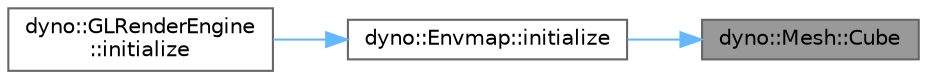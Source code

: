 digraph "dyno::Mesh::Cube"
{
 // LATEX_PDF_SIZE
  bgcolor="transparent";
  edge [fontname=Helvetica,fontsize=10,labelfontname=Helvetica,labelfontsize=10];
  node [fontname=Helvetica,fontsize=10,shape=box,height=0.2,width=0.4];
  rankdir="RL";
  Node1 [id="Node000001",label="dyno::Mesh::Cube",height=0.2,width=0.4,color="gray40", fillcolor="grey60", style="filled", fontcolor="black",tooltip=" "];
  Node1 -> Node2 [id="edge1_Node000001_Node000002",dir="back",color="steelblue1",style="solid",tooltip=" "];
  Node2 [id="Node000002",label="dyno::Envmap::initialize",height=0.2,width=0.4,color="grey40", fillcolor="white", style="filled",URL="$classdyno_1_1_envmap.html#a06ef87b6fb75cab2a31198a6e645be4a",tooltip=" "];
  Node2 -> Node3 [id="edge2_Node000002_Node000003",dir="back",color="steelblue1",style="solid",tooltip=" "];
  Node3 [id="Node000003",label="dyno::GLRenderEngine\l::initialize",height=0.2,width=0.4,color="grey40", fillcolor="white", style="filled",URL="$classdyno_1_1_g_l_render_engine.html#a5c750a13a345911de8521f1d6eb2846e",tooltip=" "];
}

